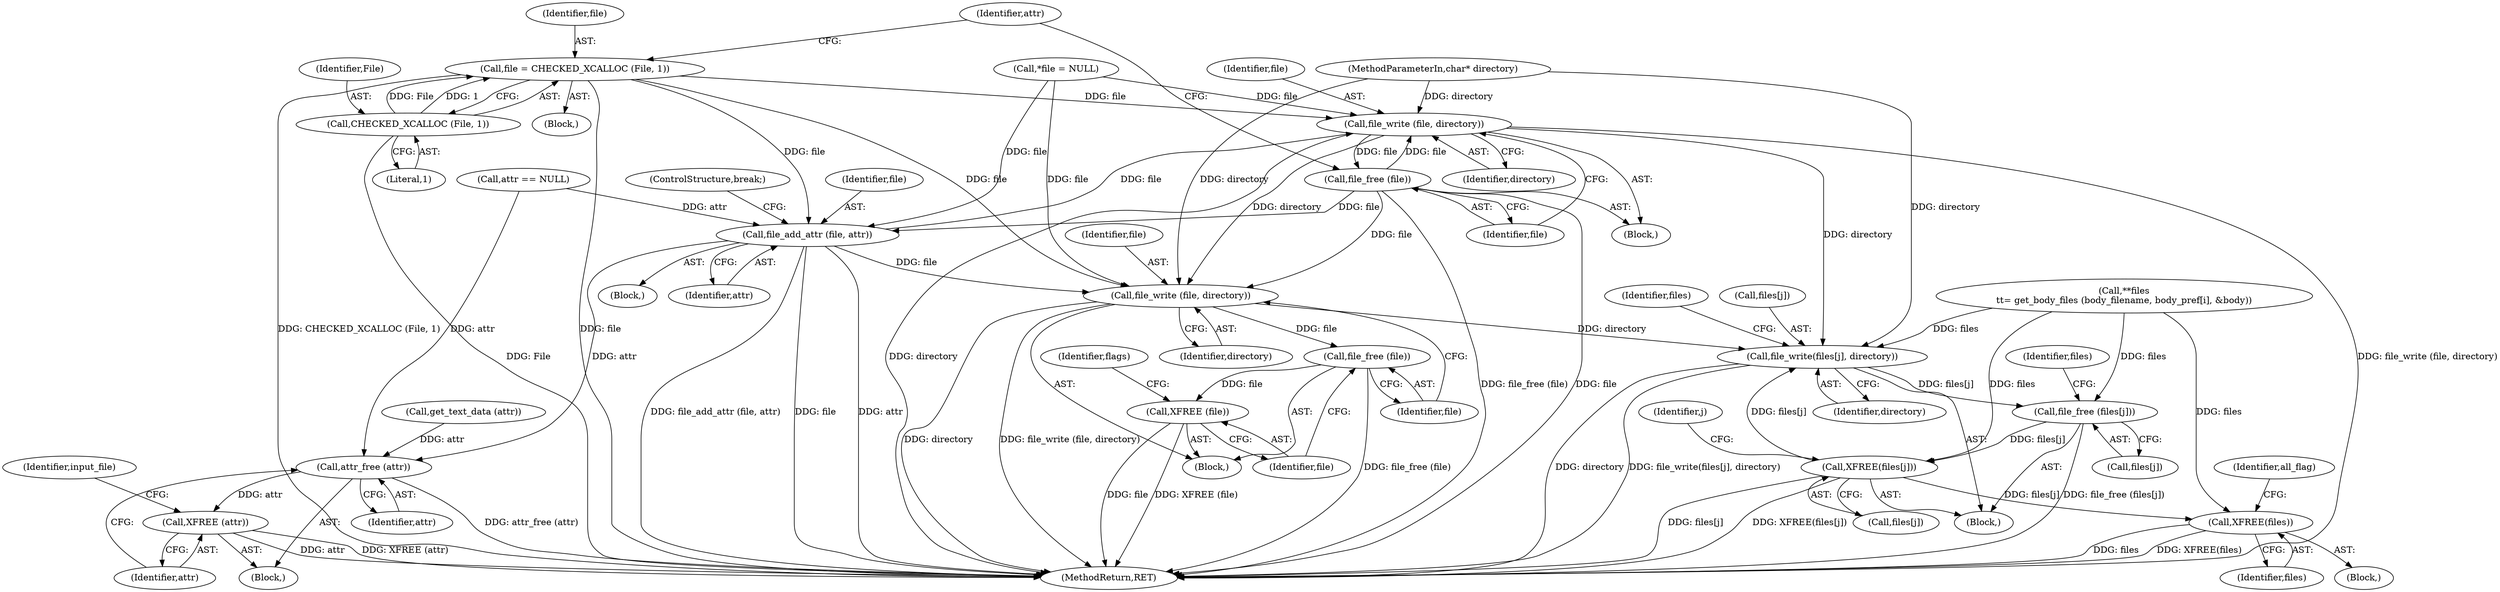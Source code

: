 digraph "0_tnef_8dccf79857ceeb7a6d3e42c1e762e7b865d5344d_1@pointer" {
"1000195" [label="(Call,file = CHECKED_XCALLOC (File, 1))"];
"1000197" [label="(Call,CHECKED_XCALLOC (File, 1))"];
"1000188" [label="(Call,file_write (file, directory))"];
"1000191" [label="(Call,file_free (file))"];
"1000300" [label="(Call,file_add_attr (file, attr))"];
"1000314" [label="(Call,attr_free (attr))"];
"1000316" [label="(Call,XFREE (attr))"];
"1000321" [label="(Call,file_write (file, directory))"];
"1000324" [label="(Call,file_free (file))"];
"1000326" [label="(Call,XFREE (file))"];
"1000385" [label="(Call,file_write(files[j], directory))"];
"1000390" [label="(Call,file_free (files[j]))"];
"1000394" [label="(Call,XFREE(files[j]))"];
"1000398" [label="(Call,XFREE(files))"];
"1000204" [label="(Block,)"];
"1000190" [label="(Identifier,directory)"];
"1000330" [label="(Identifier,flags)"];
"1000194" [label="(Block,)"];
"1000385" [label="(Call,file_write(files[j], directory))"];
"1000192" [label="(Identifier,file)"];
"1000321" [label="(Call,file_write (file, directory))"];
"1000168" [label="(Block,)"];
"1000389" [label="(Identifier,directory)"];
"1000324" [label="(Call,file_free (file))"];
"1000123" [label="(Call,*file = NULL)"];
"1000195" [label="(Call,file = CHECKED_XCALLOC (File, 1))"];
"1000390" [label="(Call,file_free (files[j]))"];
"1000383" [label="(Identifier,j)"];
"1000314" [label="(Call,attr_free (attr))"];
"1000399" [label="(Identifier,files)"];
"1000386" [label="(Call,files[j])"];
"1000174" [label="(Call,attr == NULL)"];
"1000198" [label="(Identifier,File)"];
"1000191" [label="(Call,file_free (file))"];
"1000187" [label="(Block,)"];
"1000315" [label="(Identifier,attr)"];
"1000217" [label="(Call,get_text_data (attr))"];
"1000327" [label="(Identifier,file)"];
"1000395" [label="(Call,files[j])"];
"1000392" [label="(Identifier,files)"];
"1000197" [label="(Call,CHECKED_XCALLOC (File, 1))"];
"1000402" [label="(Identifier,all_flag)"];
"1000302" [label="(Identifier,attr)"];
"1000189" [label="(Identifier,file)"];
"1000301" [label="(Identifier,file)"];
"1000384" [label="(Block,)"];
"1000111" [label="(MethodParameterIn,char* directory)"];
"1000323" [label="(Identifier,directory)"];
"1000326" [label="(Call,XFREE (file))"];
"1000373" [label="(Block,)"];
"1000196" [label="(Identifier,file)"];
"1000362" [label="(Call,**files\n\t\t= get_body_files (body_filename, body_pref[i], &body))"];
"1000300" [label="(Call,file_add_attr (file, attr))"];
"1000303" [label="(ControlStructure,break;)"];
"1000325" [label="(Identifier,file)"];
"1000396" [label="(Identifier,files)"];
"1000317" [label="(Identifier,attr)"];
"1000448" [label="(MethodReturn,RET)"];
"1000188" [label="(Call,file_write (file, directory))"];
"1000398" [label="(Call,XFREE(files))"];
"1000394" [label="(Call,XFREE(files[j]))"];
"1000322" [label="(Identifier,file)"];
"1000202" [label="(Identifier,attr)"];
"1000316" [label="(Call,XFREE (attr))"];
"1000167" [label="(Identifier,input_file)"];
"1000199" [label="(Literal,1)"];
"1000391" [label="(Call,files[j])"];
"1000320" [label="(Block,)"];
"1000195" -> "1000194"  [label="AST: "];
"1000195" -> "1000197"  [label="CFG: "];
"1000196" -> "1000195"  [label="AST: "];
"1000197" -> "1000195"  [label="AST: "];
"1000202" -> "1000195"  [label="CFG: "];
"1000195" -> "1000448"  [label="DDG: CHECKED_XCALLOC (File, 1)"];
"1000195" -> "1000448"  [label="DDG: file"];
"1000195" -> "1000188"  [label="DDG: file"];
"1000197" -> "1000195"  [label="DDG: File"];
"1000197" -> "1000195"  [label="DDG: 1"];
"1000195" -> "1000300"  [label="DDG: file"];
"1000195" -> "1000321"  [label="DDG: file"];
"1000197" -> "1000199"  [label="CFG: "];
"1000198" -> "1000197"  [label="AST: "];
"1000199" -> "1000197"  [label="AST: "];
"1000197" -> "1000448"  [label="DDG: File"];
"1000188" -> "1000187"  [label="AST: "];
"1000188" -> "1000190"  [label="CFG: "];
"1000189" -> "1000188"  [label="AST: "];
"1000190" -> "1000188"  [label="AST: "];
"1000192" -> "1000188"  [label="CFG: "];
"1000188" -> "1000448"  [label="DDG: file_write (file, directory)"];
"1000188" -> "1000448"  [label="DDG: directory"];
"1000300" -> "1000188"  [label="DDG: file"];
"1000191" -> "1000188"  [label="DDG: file"];
"1000123" -> "1000188"  [label="DDG: file"];
"1000111" -> "1000188"  [label="DDG: directory"];
"1000188" -> "1000191"  [label="DDG: file"];
"1000188" -> "1000321"  [label="DDG: directory"];
"1000188" -> "1000385"  [label="DDG: directory"];
"1000191" -> "1000187"  [label="AST: "];
"1000191" -> "1000192"  [label="CFG: "];
"1000192" -> "1000191"  [label="AST: "];
"1000202" -> "1000191"  [label="CFG: "];
"1000191" -> "1000448"  [label="DDG: file_free (file)"];
"1000191" -> "1000448"  [label="DDG: file"];
"1000191" -> "1000300"  [label="DDG: file"];
"1000191" -> "1000321"  [label="DDG: file"];
"1000300" -> "1000204"  [label="AST: "];
"1000300" -> "1000302"  [label="CFG: "];
"1000301" -> "1000300"  [label="AST: "];
"1000302" -> "1000300"  [label="AST: "];
"1000303" -> "1000300"  [label="CFG: "];
"1000300" -> "1000448"  [label="DDG: file"];
"1000300" -> "1000448"  [label="DDG: attr"];
"1000300" -> "1000448"  [label="DDG: file_add_attr (file, attr)"];
"1000123" -> "1000300"  [label="DDG: file"];
"1000174" -> "1000300"  [label="DDG: attr"];
"1000300" -> "1000314"  [label="DDG: attr"];
"1000300" -> "1000321"  [label="DDG: file"];
"1000314" -> "1000168"  [label="AST: "];
"1000314" -> "1000315"  [label="CFG: "];
"1000315" -> "1000314"  [label="AST: "];
"1000317" -> "1000314"  [label="CFG: "];
"1000314" -> "1000448"  [label="DDG: attr_free (attr)"];
"1000217" -> "1000314"  [label="DDG: attr"];
"1000174" -> "1000314"  [label="DDG: attr"];
"1000314" -> "1000316"  [label="DDG: attr"];
"1000316" -> "1000168"  [label="AST: "];
"1000316" -> "1000317"  [label="CFG: "];
"1000317" -> "1000316"  [label="AST: "];
"1000167" -> "1000316"  [label="CFG: "];
"1000316" -> "1000448"  [label="DDG: XFREE (attr)"];
"1000316" -> "1000448"  [label="DDG: attr"];
"1000321" -> "1000320"  [label="AST: "];
"1000321" -> "1000323"  [label="CFG: "];
"1000322" -> "1000321"  [label="AST: "];
"1000323" -> "1000321"  [label="AST: "];
"1000325" -> "1000321"  [label="CFG: "];
"1000321" -> "1000448"  [label="DDG: directory"];
"1000321" -> "1000448"  [label="DDG: file_write (file, directory)"];
"1000123" -> "1000321"  [label="DDG: file"];
"1000111" -> "1000321"  [label="DDG: directory"];
"1000321" -> "1000324"  [label="DDG: file"];
"1000321" -> "1000385"  [label="DDG: directory"];
"1000324" -> "1000320"  [label="AST: "];
"1000324" -> "1000325"  [label="CFG: "];
"1000325" -> "1000324"  [label="AST: "];
"1000327" -> "1000324"  [label="CFG: "];
"1000324" -> "1000448"  [label="DDG: file_free (file)"];
"1000324" -> "1000326"  [label="DDG: file"];
"1000326" -> "1000320"  [label="AST: "];
"1000326" -> "1000327"  [label="CFG: "];
"1000327" -> "1000326"  [label="AST: "];
"1000330" -> "1000326"  [label="CFG: "];
"1000326" -> "1000448"  [label="DDG: XFREE (file)"];
"1000326" -> "1000448"  [label="DDG: file"];
"1000385" -> "1000384"  [label="AST: "];
"1000385" -> "1000389"  [label="CFG: "];
"1000386" -> "1000385"  [label="AST: "];
"1000389" -> "1000385"  [label="AST: "];
"1000392" -> "1000385"  [label="CFG: "];
"1000385" -> "1000448"  [label="DDG: directory"];
"1000385" -> "1000448"  [label="DDG: file_write(files[j], directory)"];
"1000362" -> "1000385"  [label="DDG: files"];
"1000394" -> "1000385"  [label="DDG: files[j]"];
"1000111" -> "1000385"  [label="DDG: directory"];
"1000385" -> "1000390"  [label="DDG: files[j]"];
"1000390" -> "1000384"  [label="AST: "];
"1000390" -> "1000391"  [label="CFG: "];
"1000391" -> "1000390"  [label="AST: "];
"1000396" -> "1000390"  [label="CFG: "];
"1000390" -> "1000448"  [label="DDG: file_free (files[j])"];
"1000362" -> "1000390"  [label="DDG: files"];
"1000390" -> "1000394"  [label="DDG: files[j]"];
"1000394" -> "1000384"  [label="AST: "];
"1000394" -> "1000395"  [label="CFG: "];
"1000395" -> "1000394"  [label="AST: "];
"1000383" -> "1000394"  [label="CFG: "];
"1000394" -> "1000448"  [label="DDG: XFREE(files[j])"];
"1000394" -> "1000448"  [label="DDG: files[j]"];
"1000362" -> "1000394"  [label="DDG: files"];
"1000394" -> "1000398"  [label="DDG: files[j]"];
"1000398" -> "1000373"  [label="AST: "];
"1000398" -> "1000399"  [label="CFG: "];
"1000399" -> "1000398"  [label="AST: "];
"1000402" -> "1000398"  [label="CFG: "];
"1000398" -> "1000448"  [label="DDG: XFREE(files)"];
"1000398" -> "1000448"  [label="DDG: files"];
"1000362" -> "1000398"  [label="DDG: files"];
}
